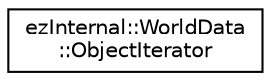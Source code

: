 digraph "Graphical Class Hierarchy"
{
 // LATEX_PDF_SIZE
  edge [fontname="Helvetica",fontsize="10",labelfontname="Helvetica",labelfontsize="10"];
  node [fontname="Helvetica",fontsize="10",shape=record];
  rankdir="LR";
  Node0 [label="ezInternal::WorldData\l::ObjectIterator",height=0.2,width=0.4,color="black", fillcolor="white", style="filled",URL="$d4/d64/classez_internal_1_1_world_data_1_1_object_iterator.htm",tooltip=" "];
}
